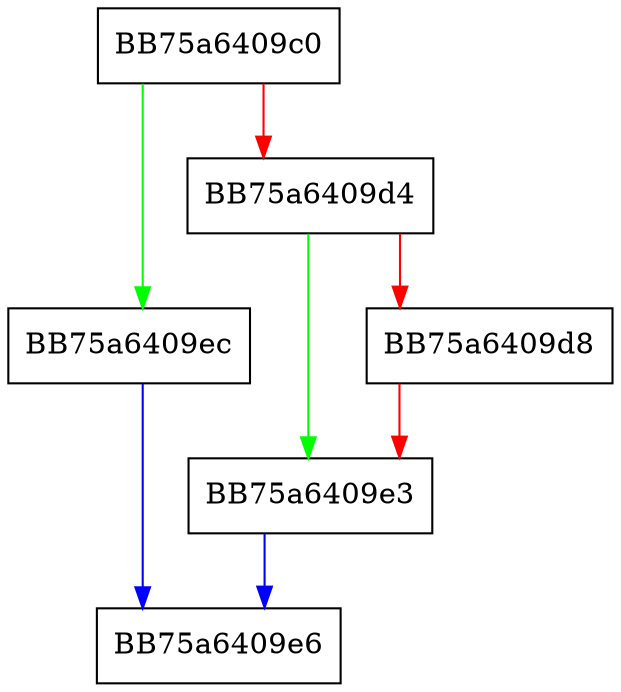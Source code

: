 digraph sqlite3_malloc {
  node [shape="box"];
  graph [splines=ortho];
  BB75a6409c0 -> BB75a6409ec [color="green"];
  BB75a6409c0 -> BB75a6409d4 [color="red"];
  BB75a6409d4 -> BB75a6409e3 [color="green"];
  BB75a6409d4 -> BB75a6409d8 [color="red"];
  BB75a6409d8 -> BB75a6409e3 [color="red"];
  BB75a6409e3 -> BB75a6409e6 [color="blue"];
  BB75a6409ec -> BB75a6409e6 [color="blue"];
}